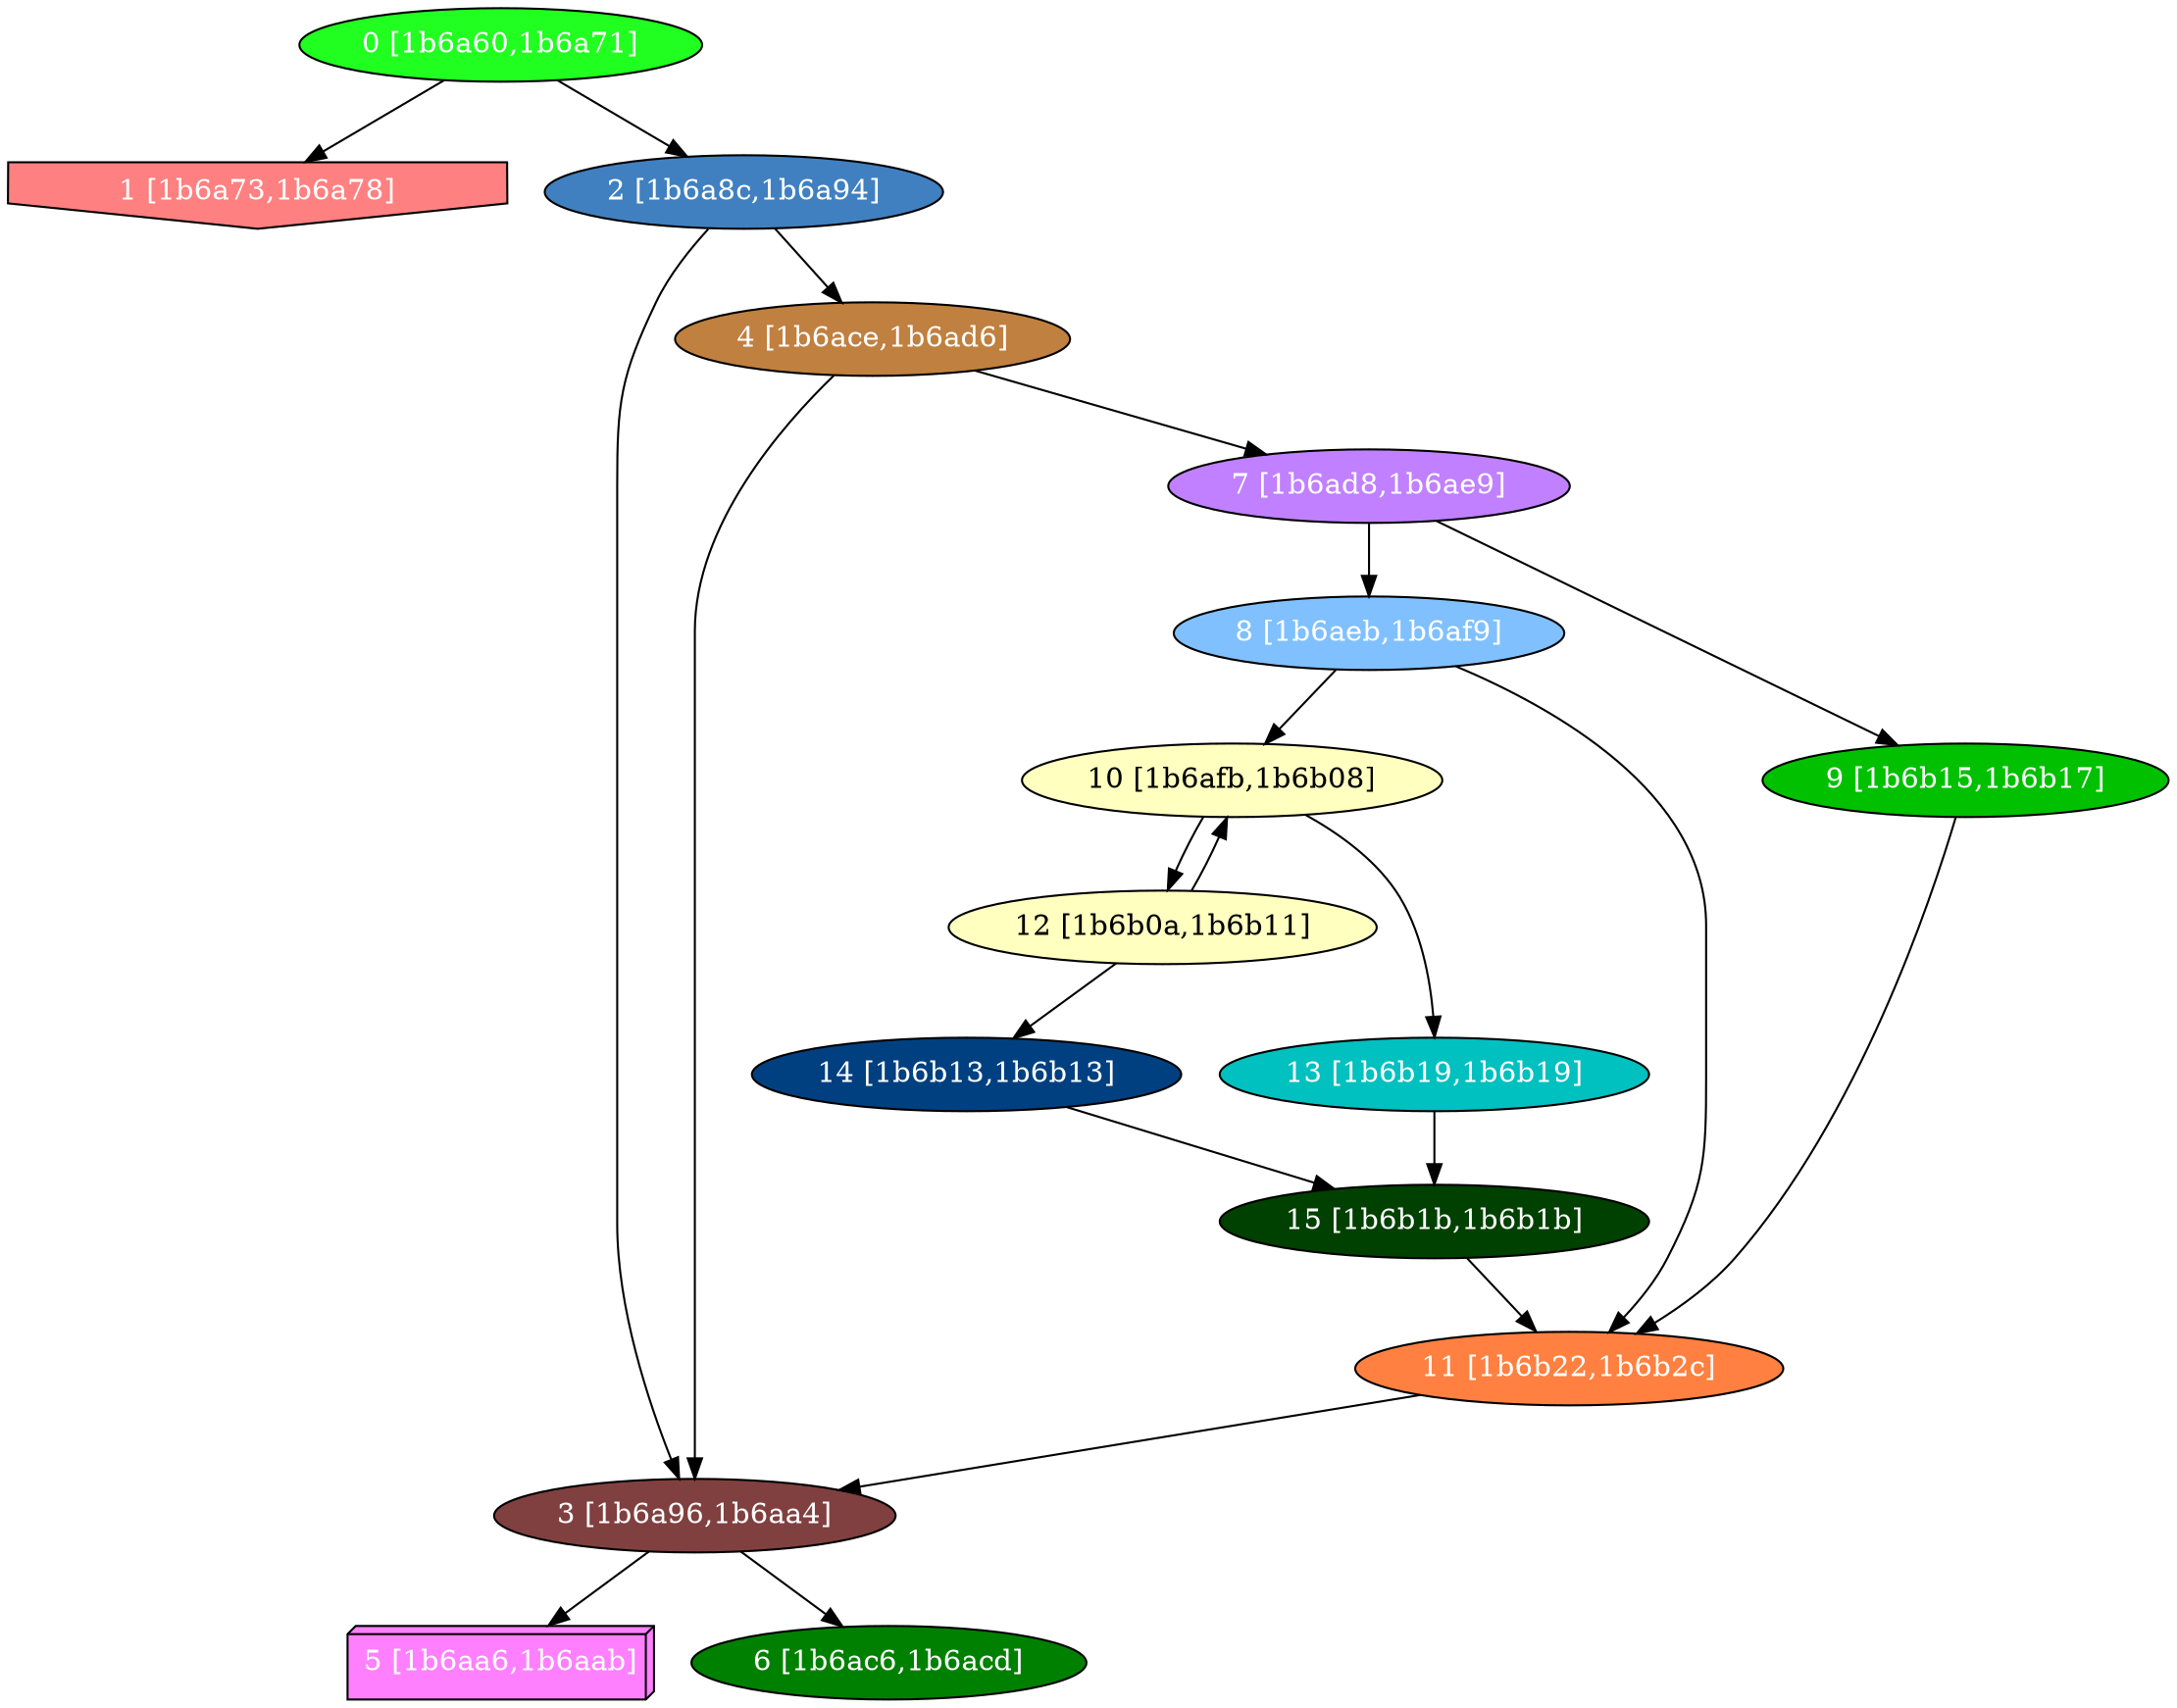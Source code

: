 diGraph libnss3{
	libnss3_0  [style=filled fillcolor="#20FF20" fontcolor="#ffffff" shape=oval label="0 [1b6a60,1b6a71]"]
	libnss3_1  [style=filled fillcolor="#FF8080" fontcolor="#ffffff" shape=invhouse label="1 [1b6a73,1b6a78]"]
	libnss3_2  [style=filled fillcolor="#4080C0" fontcolor="#ffffff" shape=oval label="2 [1b6a8c,1b6a94]"]
	libnss3_3  [style=filled fillcolor="#804040" fontcolor="#ffffff" shape=oval label="3 [1b6a96,1b6aa4]"]
	libnss3_4  [style=filled fillcolor="#C08040" fontcolor="#ffffff" shape=oval label="4 [1b6ace,1b6ad6]"]
	libnss3_5  [style=filled fillcolor="#FF80FF" fontcolor="#ffffff" shape=box3d label="5 [1b6aa6,1b6aab]"]
	libnss3_6  [style=filled fillcolor="#008000" fontcolor="#ffffff" shape=oval label="6 [1b6ac6,1b6acd]"]
	libnss3_7  [style=filled fillcolor="#C080FF" fontcolor="#ffffff" shape=oval label="7 [1b6ad8,1b6ae9]"]
	libnss3_8  [style=filled fillcolor="#80C0FF" fontcolor="#ffffff" shape=oval label="8 [1b6aeb,1b6af9]"]
	libnss3_9  [style=filled fillcolor="#00C000" fontcolor="#ffffff" shape=oval label="9 [1b6b15,1b6b17]"]
	libnss3_a  [style=filled fillcolor="#FFFFC0" fontcolor="#000000" shape=oval label="10 [1b6afb,1b6b08]"]
	libnss3_b  [style=filled fillcolor="#FF8040" fontcolor="#ffffff" shape=oval label="11 [1b6b22,1b6b2c]"]
	libnss3_c  [style=filled fillcolor="#FFFFC0" fontcolor="#000000" shape=oval label="12 [1b6b0a,1b6b11]"]
	libnss3_d  [style=filled fillcolor="#00C0C0" fontcolor="#ffffff" shape=oval label="13 [1b6b19,1b6b19]"]
	libnss3_e  [style=filled fillcolor="#004080" fontcolor="#ffffff" shape=oval label="14 [1b6b13,1b6b13]"]
	libnss3_f  [style=filled fillcolor="#004000" fontcolor="#ffffff" shape=oval label="15 [1b6b1b,1b6b1b]"]

	libnss3_0 -> libnss3_1
	libnss3_0 -> libnss3_2
	libnss3_2 -> libnss3_3
	libnss3_2 -> libnss3_4
	libnss3_3 -> libnss3_5
	libnss3_3 -> libnss3_6
	libnss3_4 -> libnss3_3
	libnss3_4 -> libnss3_7
	libnss3_7 -> libnss3_8
	libnss3_7 -> libnss3_9
	libnss3_8 -> libnss3_a
	libnss3_8 -> libnss3_b
	libnss3_9 -> libnss3_b
	libnss3_a -> libnss3_c
	libnss3_a -> libnss3_d
	libnss3_b -> libnss3_3
	libnss3_c -> libnss3_a
	libnss3_c -> libnss3_e
	libnss3_d -> libnss3_f
	libnss3_e -> libnss3_f
	libnss3_f -> libnss3_b
}